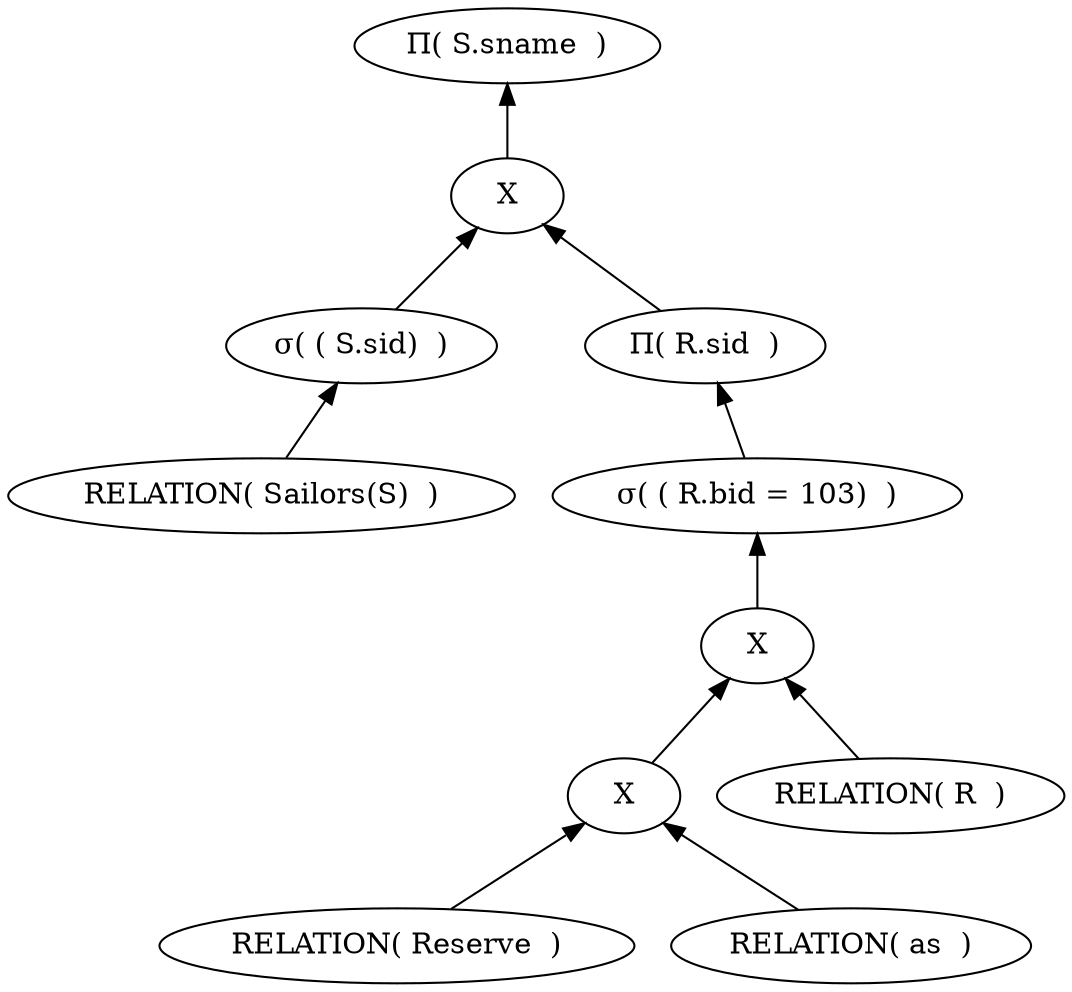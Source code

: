 digraph G {
edge [dir=back]
node1[ label = "&#928;( S.sname  )"]
node2[ label = "X"]
node1->node2
node3[ label = "&#963;( ( S.sid)  )" ]
node2->node3
node4[ label = "RELATION( Sailors(S)  )" ]
node3->node4
node5[ label = "&#928;( R.sid  )"]
node2->node5
node6[ label = "&#963;( ( R.bid = 103)  )" ]
node5->node6
node7[ label = "X"]
node6->node7
node8[ label = "X"]
node7->node8
node9[ label = "RELATION( Reserve  )" ]
node8->node9
node10[ label = "RELATION( as  )" ]
node8->node10
node11[ label = "RELATION( R  )" ]
node7->node11
}
